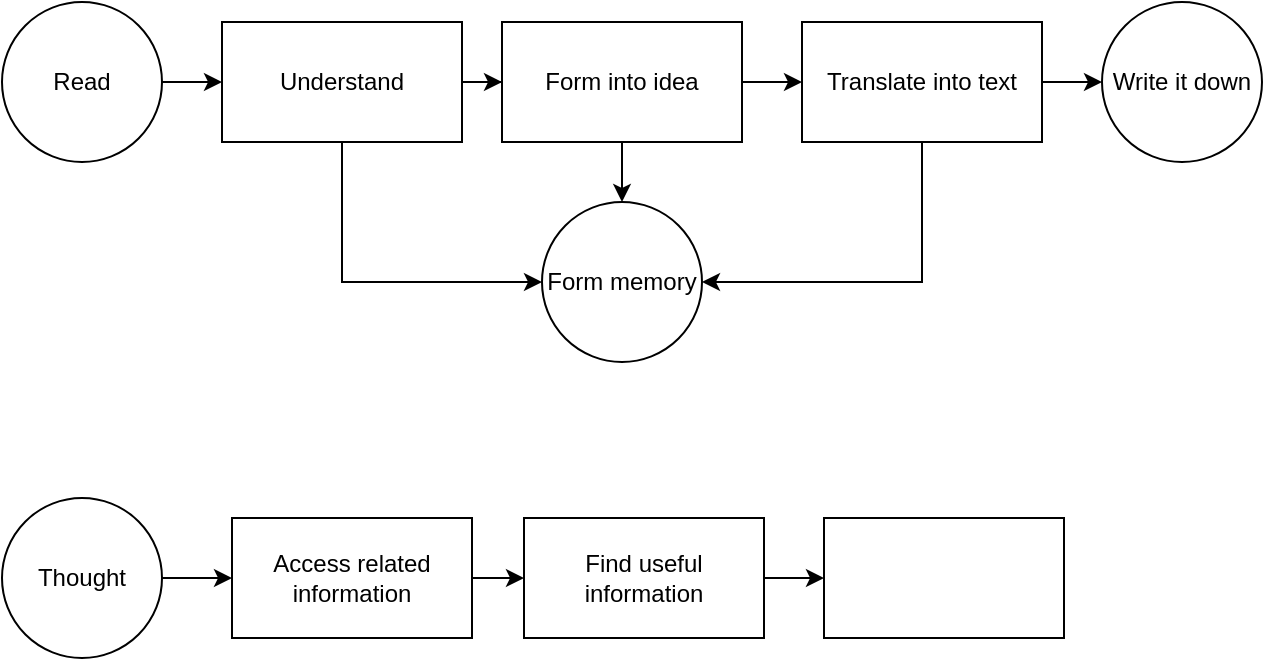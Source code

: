 <mxfile version="28.1.0">
  <diagram name="Page-1" id="nGw3dob7N7OY36UTIDTg">
    <mxGraphModel dx="705" dy="458" grid="0" gridSize="10" guides="1" tooltips="1" connect="1" arrows="1" fold="1" page="1" pageScale="1" pageWidth="827" pageHeight="1169" math="0" shadow="0">
      <root>
        <mxCell id="0" />
        <mxCell id="1" parent="0" />
        <mxCell id="H1AeYL00ZjbXhmxLTQsf-3" value="" style="edgeStyle=orthogonalEdgeStyle;rounded=0;orthogonalLoop=1;jettySize=auto;html=1;" edge="1" parent="1" source="H1AeYL00ZjbXhmxLTQsf-1" target="H1AeYL00ZjbXhmxLTQsf-2">
          <mxGeometry relative="1" as="geometry" />
        </mxCell>
        <mxCell id="H1AeYL00ZjbXhmxLTQsf-1" value="Read" style="ellipse;whiteSpace=wrap;html=1;aspect=fixed;" vertex="1" parent="1">
          <mxGeometry x="90" y="160" width="80" height="80" as="geometry" />
        </mxCell>
        <mxCell id="H1AeYL00ZjbXhmxLTQsf-5" value="" style="edgeStyle=orthogonalEdgeStyle;rounded=0;orthogonalLoop=1;jettySize=auto;html=1;" edge="1" parent="1" source="H1AeYL00ZjbXhmxLTQsf-2" target="H1AeYL00ZjbXhmxLTQsf-4">
          <mxGeometry relative="1" as="geometry" />
        </mxCell>
        <mxCell id="H1AeYL00ZjbXhmxLTQsf-12" style="edgeStyle=orthogonalEdgeStyle;rounded=0;orthogonalLoop=1;jettySize=auto;html=1;entryX=0;entryY=0.5;entryDx=0;entryDy=0;exitX=0.5;exitY=1;exitDx=0;exitDy=0;" edge="1" parent="1" source="H1AeYL00ZjbXhmxLTQsf-2" target="H1AeYL00ZjbXhmxLTQsf-10">
          <mxGeometry relative="1" as="geometry" />
        </mxCell>
        <mxCell id="H1AeYL00ZjbXhmxLTQsf-2" value="Understand" style="whiteSpace=wrap;html=1;" vertex="1" parent="1">
          <mxGeometry x="200" y="170" width="120" height="60" as="geometry" />
        </mxCell>
        <mxCell id="H1AeYL00ZjbXhmxLTQsf-7" value="" style="edgeStyle=orthogonalEdgeStyle;rounded=0;orthogonalLoop=1;jettySize=auto;html=1;" edge="1" parent="1" source="H1AeYL00ZjbXhmxLTQsf-4" target="H1AeYL00ZjbXhmxLTQsf-6">
          <mxGeometry relative="1" as="geometry" />
        </mxCell>
        <mxCell id="H1AeYL00ZjbXhmxLTQsf-11" value="" style="edgeStyle=orthogonalEdgeStyle;rounded=0;orthogonalLoop=1;jettySize=auto;html=1;" edge="1" parent="1" source="H1AeYL00ZjbXhmxLTQsf-4" target="H1AeYL00ZjbXhmxLTQsf-10">
          <mxGeometry relative="1" as="geometry" />
        </mxCell>
        <mxCell id="H1AeYL00ZjbXhmxLTQsf-4" value="Form into idea" style="whiteSpace=wrap;html=1;" vertex="1" parent="1">
          <mxGeometry x="340" y="170" width="120" height="60" as="geometry" />
        </mxCell>
        <mxCell id="H1AeYL00ZjbXhmxLTQsf-9" value="" style="edgeStyle=orthogonalEdgeStyle;rounded=0;orthogonalLoop=1;jettySize=auto;html=1;" edge="1" parent="1" source="H1AeYL00ZjbXhmxLTQsf-6" target="H1AeYL00ZjbXhmxLTQsf-8">
          <mxGeometry relative="1" as="geometry" />
        </mxCell>
        <mxCell id="H1AeYL00ZjbXhmxLTQsf-13" style="edgeStyle=orthogonalEdgeStyle;rounded=0;orthogonalLoop=1;jettySize=auto;html=1;entryX=1;entryY=0.5;entryDx=0;entryDy=0;exitX=0.5;exitY=1;exitDx=0;exitDy=0;" edge="1" parent="1" source="H1AeYL00ZjbXhmxLTQsf-6" target="H1AeYL00ZjbXhmxLTQsf-10">
          <mxGeometry relative="1" as="geometry" />
        </mxCell>
        <mxCell id="H1AeYL00ZjbXhmxLTQsf-6" value="Translate into text" style="whiteSpace=wrap;html=1;" vertex="1" parent="1">
          <mxGeometry x="490" y="170" width="120" height="60" as="geometry" />
        </mxCell>
        <mxCell id="H1AeYL00ZjbXhmxLTQsf-8" value="Write it down" style="ellipse;whiteSpace=wrap;html=1;" vertex="1" parent="1">
          <mxGeometry x="640" y="160" width="80" height="80" as="geometry" />
        </mxCell>
        <mxCell id="H1AeYL00ZjbXhmxLTQsf-10" value="Form memory" style="ellipse;whiteSpace=wrap;html=1;" vertex="1" parent="1">
          <mxGeometry x="360" y="260" width="80" height="80" as="geometry" />
        </mxCell>
        <mxCell id="H1AeYL00ZjbXhmxLTQsf-16" value="" style="edgeStyle=orthogonalEdgeStyle;rounded=0;orthogonalLoop=1;jettySize=auto;html=1;" edge="1" parent="1" source="H1AeYL00ZjbXhmxLTQsf-14" target="H1AeYL00ZjbXhmxLTQsf-15">
          <mxGeometry relative="1" as="geometry" />
        </mxCell>
        <mxCell id="H1AeYL00ZjbXhmxLTQsf-14" value="Thought" style="ellipse;whiteSpace=wrap;html=1;aspect=fixed;" vertex="1" parent="1">
          <mxGeometry x="90" y="408" width="80" height="80" as="geometry" />
        </mxCell>
        <mxCell id="H1AeYL00ZjbXhmxLTQsf-18" value="" style="edgeStyle=orthogonalEdgeStyle;rounded=0;orthogonalLoop=1;jettySize=auto;html=1;" edge="1" parent="1" source="H1AeYL00ZjbXhmxLTQsf-15" target="H1AeYL00ZjbXhmxLTQsf-17">
          <mxGeometry relative="1" as="geometry" />
        </mxCell>
        <mxCell id="H1AeYL00ZjbXhmxLTQsf-15" value="Access related information" style="whiteSpace=wrap;html=1;" vertex="1" parent="1">
          <mxGeometry x="205" y="418" width="120" height="60" as="geometry" />
        </mxCell>
        <mxCell id="H1AeYL00ZjbXhmxLTQsf-20" value="" style="edgeStyle=orthogonalEdgeStyle;rounded=0;orthogonalLoop=1;jettySize=auto;html=1;" edge="1" parent="1" source="H1AeYL00ZjbXhmxLTQsf-17" target="H1AeYL00ZjbXhmxLTQsf-19">
          <mxGeometry relative="1" as="geometry" />
        </mxCell>
        <mxCell id="H1AeYL00ZjbXhmxLTQsf-17" value="Find useful information" style="whiteSpace=wrap;html=1;" vertex="1" parent="1">
          <mxGeometry x="351" y="418" width="120" height="60" as="geometry" />
        </mxCell>
        <mxCell id="H1AeYL00ZjbXhmxLTQsf-19" value="" style="whiteSpace=wrap;html=1;" vertex="1" parent="1">
          <mxGeometry x="501" y="418" width="120" height="60" as="geometry" />
        </mxCell>
      </root>
    </mxGraphModel>
  </diagram>
</mxfile>
